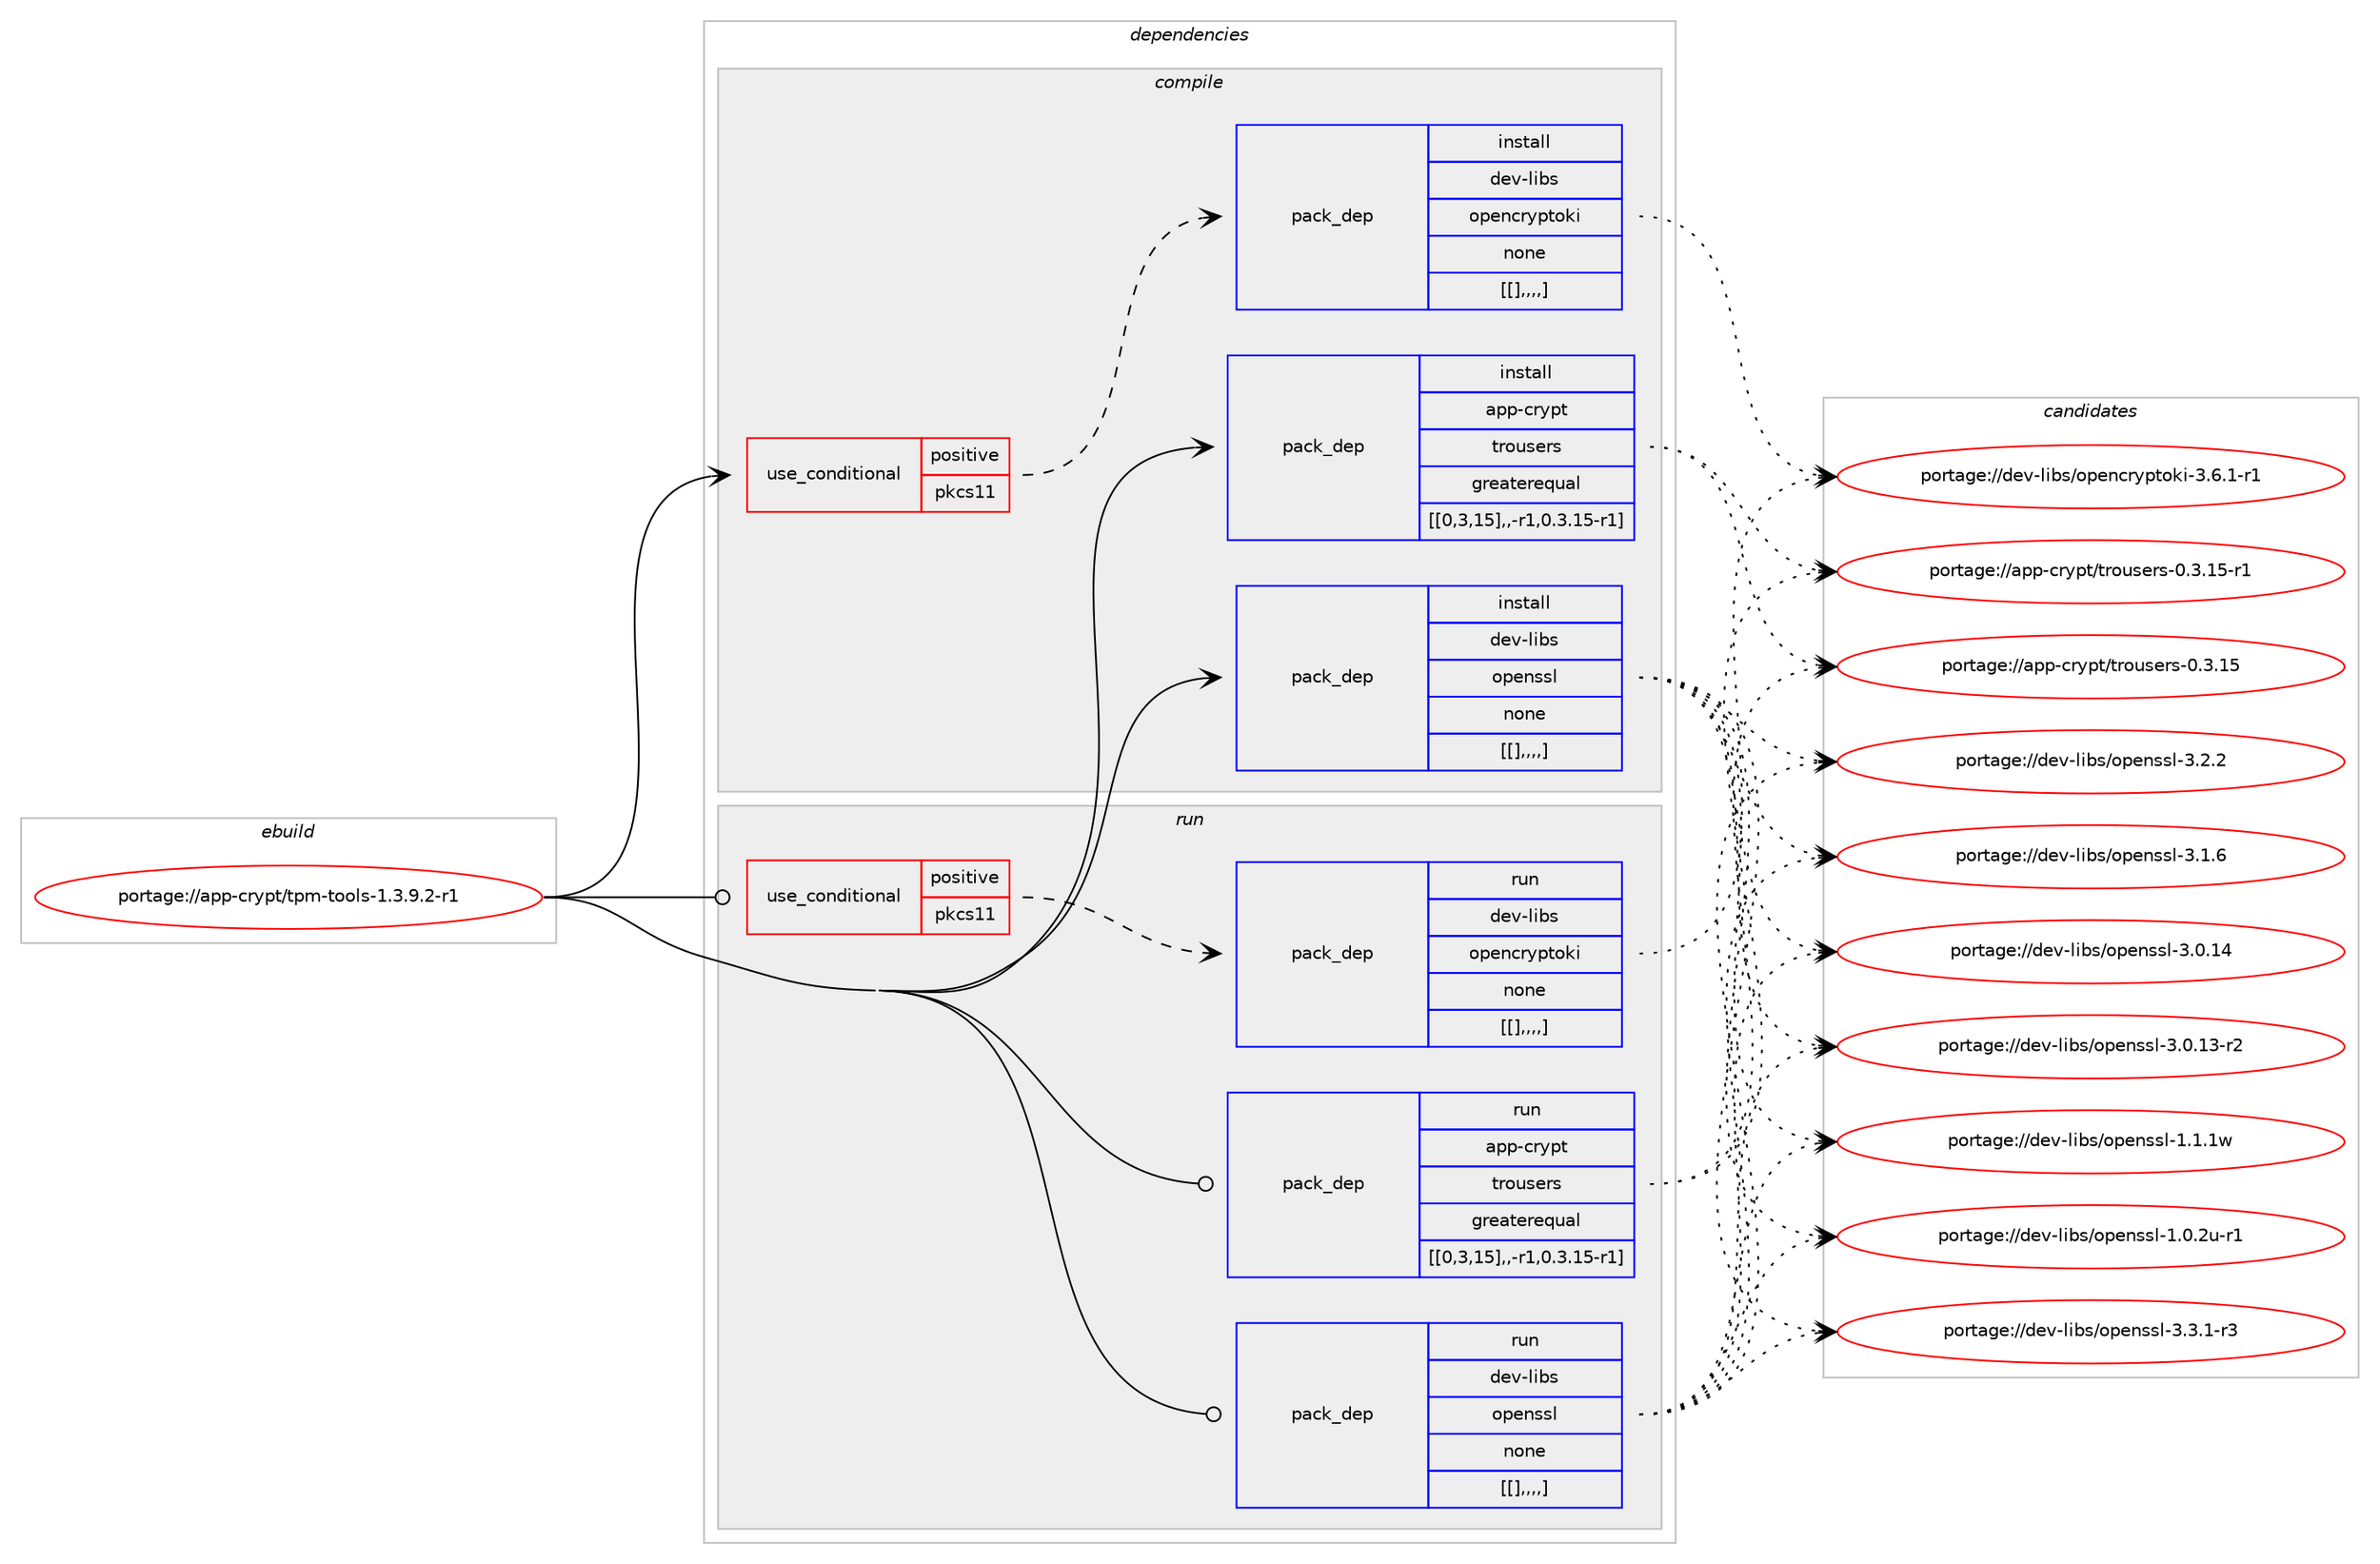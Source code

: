 digraph prolog {

# *************
# Graph options
# *************

newrank=true;
concentrate=true;
compound=true;
graph [rankdir=LR,fontname=Helvetica,fontsize=10,ranksep=1.5];#, ranksep=2.5, nodesep=0.2];
edge  [arrowhead=vee];
node  [fontname=Helvetica,fontsize=10];

# **********
# The ebuild
# **********

subgraph cluster_leftcol {
color=gray;
label=<<i>ebuild</i>>;
id [label="portage://app-crypt/tpm-tools-1.3.9.2-r1", color=red, width=4, href="../app-crypt/tpm-tools-1.3.9.2-r1.svg"];
}

# ****************
# The dependencies
# ****************

subgraph cluster_midcol {
color=gray;
label=<<i>dependencies</i>>;
subgraph cluster_compile {
fillcolor="#eeeeee";
style=filled;
label=<<i>compile</i>>;
subgraph cond3953 {
dependency14704 [label=<<TABLE BORDER="0" CELLBORDER="1" CELLSPACING="0" CELLPADDING="4"><TR><TD ROWSPAN="3" CELLPADDING="10">use_conditional</TD></TR><TR><TD>positive</TD></TR><TR><TD>pkcs11</TD></TR></TABLE>>, shape=none, color=red];
subgraph pack10665 {
dependency14705 [label=<<TABLE BORDER="0" CELLBORDER="1" CELLSPACING="0" CELLPADDING="4" WIDTH="220"><TR><TD ROWSPAN="6" CELLPADDING="30">pack_dep</TD></TR><TR><TD WIDTH="110">install</TD></TR><TR><TD>dev-libs</TD></TR><TR><TD>opencryptoki</TD></TR><TR><TD>none</TD></TR><TR><TD>[[],,,,]</TD></TR></TABLE>>, shape=none, color=blue];
}
dependency14704:e -> dependency14705:w [weight=20,style="dashed",arrowhead="vee"];
}
id:e -> dependency14704:w [weight=20,style="solid",arrowhead="vee"];
subgraph pack10666 {
dependency14706 [label=<<TABLE BORDER="0" CELLBORDER="1" CELLSPACING="0" CELLPADDING="4" WIDTH="220"><TR><TD ROWSPAN="6" CELLPADDING="30">pack_dep</TD></TR><TR><TD WIDTH="110">install</TD></TR><TR><TD>app-crypt</TD></TR><TR><TD>trousers</TD></TR><TR><TD>greaterequal</TD></TR><TR><TD>[[0,3,15],,-r1,0.3.15-r1]</TD></TR></TABLE>>, shape=none, color=blue];
}
id:e -> dependency14706:w [weight=20,style="solid",arrowhead="vee"];
subgraph pack10667 {
dependency14707 [label=<<TABLE BORDER="0" CELLBORDER="1" CELLSPACING="0" CELLPADDING="4" WIDTH="220"><TR><TD ROWSPAN="6" CELLPADDING="30">pack_dep</TD></TR><TR><TD WIDTH="110">install</TD></TR><TR><TD>dev-libs</TD></TR><TR><TD>openssl</TD></TR><TR><TD>none</TD></TR><TR><TD>[[],,,,]</TD></TR></TABLE>>, shape=none, color=blue];
}
id:e -> dependency14707:w [weight=20,style="solid",arrowhead="vee"];
}
subgraph cluster_compileandrun {
fillcolor="#eeeeee";
style=filled;
label=<<i>compile and run</i>>;
}
subgraph cluster_run {
fillcolor="#eeeeee";
style=filled;
label=<<i>run</i>>;
subgraph cond3954 {
dependency14708 [label=<<TABLE BORDER="0" CELLBORDER="1" CELLSPACING="0" CELLPADDING="4"><TR><TD ROWSPAN="3" CELLPADDING="10">use_conditional</TD></TR><TR><TD>positive</TD></TR><TR><TD>pkcs11</TD></TR></TABLE>>, shape=none, color=red];
subgraph pack10668 {
dependency14709 [label=<<TABLE BORDER="0" CELLBORDER="1" CELLSPACING="0" CELLPADDING="4" WIDTH="220"><TR><TD ROWSPAN="6" CELLPADDING="30">pack_dep</TD></TR><TR><TD WIDTH="110">run</TD></TR><TR><TD>dev-libs</TD></TR><TR><TD>opencryptoki</TD></TR><TR><TD>none</TD></TR><TR><TD>[[],,,,]</TD></TR></TABLE>>, shape=none, color=blue];
}
dependency14708:e -> dependency14709:w [weight=20,style="dashed",arrowhead="vee"];
}
id:e -> dependency14708:w [weight=20,style="solid",arrowhead="odot"];
subgraph pack10669 {
dependency14710 [label=<<TABLE BORDER="0" CELLBORDER="1" CELLSPACING="0" CELLPADDING="4" WIDTH="220"><TR><TD ROWSPAN="6" CELLPADDING="30">pack_dep</TD></TR><TR><TD WIDTH="110">run</TD></TR><TR><TD>app-crypt</TD></TR><TR><TD>trousers</TD></TR><TR><TD>greaterequal</TD></TR><TR><TD>[[0,3,15],,-r1,0.3.15-r1]</TD></TR></TABLE>>, shape=none, color=blue];
}
id:e -> dependency14710:w [weight=20,style="solid",arrowhead="odot"];
subgraph pack10670 {
dependency14711 [label=<<TABLE BORDER="0" CELLBORDER="1" CELLSPACING="0" CELLPADDING="4" WIDTH="220"><TR><TD ROWSPAN="6" CELLPADDING="30">pack_dep</TD></TR><TR><TD WIDTH="110">run</TD></TR><TR><TD>dev-libs</TD></TR><TR><TD>openssl</TD></TR><TR><TD>none</TD></TR><TR><TD>[[],,,,]</TD></TR></TABLE>>, shape=none, color=blue];
}
id:e -> dependency14711:w [weight=20,style="solid",arrowhead="odot"];
}
}

# **************
# The candidates
# **************

subgraph cluster_choices {
rank=same;
color=gray;
label=<<i>candidates</i>>;

subgraph choice10665 {
color=black;
nodesep=1;
choice100101118451081059811547111112101110991141211121161111071054551465446494511449 [label="portage://dev-libs/opencryptoki-3.6.1-r1", color=red, width=4,href="../dev-libs/opencryptoki-3.6.1-r1.svg"];
dependency14705:e -> choice100101118451081059811547111112101110991141211121161111071054551465446494511449:w [style=dotted,weight="100"];
}
subgraph choice10666 {
color=black;
nodesep=1;
choice97112112459911412111211647116114111117115101114115454846514649534511449 [label="portage://app-crypt/trousers-0.3.15-r1", color=red, width=4,href="../app-crypt/trousers-0.3.15-r1.svg"];
choice9711211245991141211121164711611411111711510111411545484651464953 [label="portage://app-crypt/trousers-0.3.15", color=red, width=4,href="../app-crypt/trousers-0.3.15.svg"];
dependency14706:e -> choice97112112459911412111211647116114111117115101114115454846514649534511449:w [style=dotted,weight="100"];
dependency14706:e -> choice9711211245991141211121164711611411111711510111411545484651464953:w [style=dotted,weight="100"];
}
subgraph choice10667 {
color=black;
nodesep=1;
choice1001011184510810598115471111121011101151151084551465146494511451 [label="portage://dev-libs/openssl-3.3.1-r3", color=red, width=4,href="../dev-libs/openssl-3.3.1-r3.svg"];
choice100101118451081059811547111112101110115115108455146504650 [label="portage://dev-libs/openssl-3.2.2", color=red, width=4,href="../dev-libs/openssl-3.2.2.svg"];
choice100101118451081059811547111112101110115115108455146494654 [label="portage://dev-libs/openssl-3.1.6", color=red, width=4,href="../dev-libs/openssl-3.1.6.svg"];
choice10010111845108105981154711111210111011511510845514648464952 [label="portage://dev-libs/openssl-3.0.14", color=red, width=4,href="../dev-libs/openssl-3.0.14.svg"];
choice100101118451081059811547111112101110115115108455146484649514511450 [label="portage://dev-libs/openssl-3.0.13-r2", color=red, width=4,href="../dev-libs/openssl-3.0.13-r2.svg"];
choice100101118451081059811547111112101110115115108454946494649119 [label="portage://dev-libs/openssl-1.1.1w", color=red, width=4,href="../dev-libs/openssl-1.1.1w.svg"];
choice1001011184510810598115471111121011101151151084549464846501174511449 [label="portage://dev-libs/openssl-1.0.2u-r1", color=red, width=4,href="../dev-libs/openssl-1.0.2u-r1.svg"];
dependency14707:e -> choice1001011184510810598115471111121011101151151084551465146494511451:w [style=dotted,weight="100"];
dependency14707:e -> choice100101118451081059811547111112101110115115108455146504650:w [style=dotted,weight="100"];
dependency14707:e -> choice100101118451081059811547111112101110115115108455146494654:w [style=dotted,weight="100"];
dependency14707:e -> choice10010111845108105981154711111210111011511510845514648464952:w [style=dotted,weight="100"];
dependency14707:e -> choice100101118451081059811547111112101110115115108455146484649514511450:w [style=dotted,weight="100"];
dependency14707:e -> choice100101118451081059811547111112101110115115108454946494649119:w [style=dotted,weight="100"];
dependency14707:e -> choice1001011184510810598115471111121011101151151084549464846501174511449:w [style=dotted,weight="100"];
}
subgraph choice10668 {
color=black;
nodesep=1;
choice100101118451081059811547111112101110991141211121161111071054551465446494511449 [label="portage://dev-libs/opencryptoki-3.6.1-r1", color=red, width=4,href="../dev-libs/opencryptoki-3.6.1-r1.svg"];
dependency14709:e -> choice100101118451081059811547111112101110991141211121161111071054551465446494511449:w [style=dotted,weight="100"];
}
subgraph choice10669 {
color=black;
nodesep=1;
choice97112112459911412111211647116114111117115101114115454846514649534511449 [label="portage://app-crypt/trousers-0.3.15-r1", color=red, width=4,href="../app-crypt/trousers-0.3.15-r1.svg"];
choice9711211245991141211121164711611411111711510111411545484651464953 [label="portage://app-crypt/trousers-0.3.15", color=red, width=4,href="../app-crypt/trousers-0.3.15.svg"];
dependency14710:e -> choice97112112459911412111211647116114111117115101114115454846514649534511449:w [style=dotted,weight="100"];
dependency14710:e -> choice9711211245991141211121164711611411111711510111411545484651464953:w [style=dotted,weight="100"];
}
subgraph choice10670 {
color=black;
nodesep=1;
choice1001011184510810598115471111121011101151151084551465146494511451 [label="portage://dev-libs/openssl-3.3.1-r3", color=red, width=4,href="../dev-libs/openssl-3.3.1-r3.svg"];
choice100101118451081059811547111112101110115115108455146504650 [label="portage://dev-libs/openssl-3.2.2", color=red, width=4,href="../dev-libs/openssl-3.2.2.svg"];
choice100101118451081059811547111112101110115115108455146494654 [label="portage://dev-libs/openssl-3.1.6", color=red, width=4,href="../dev-libs/openssl-3.1.6.svg"];
choice10010111845108105981154711111210111011511510845514648464952 [label="portage://dev-libs/openssl-3.0.14", color=red, width=4,href="../dev-libs/openssl-3.0.14.svg"];
choice100101118451081059811547111112101110115115108455146484649514511450 [label="portage://dev-libs/openssl-3.0.13-r2", color=red, width=4,href="../dev-libs/openssl-3.0.13-r2.svg"];
choice100101118451081059811547111112101110115115108454946494649119 [label="portage://dev-libs/openssl-1.1.1w", color=red, width=4,href="../dev-libs/openssl-1.1.1w.svg"];
choice1001011184510810598115471111121011101151151084549464846501174511449 [label="portage://dev-libs/openssl-1.0.2u-r1", color=red, width=4,href="../dev-libs/openssl-1.0.2u-r1.svg"];
dependency14711:e -> choice1001011184510810598115471111121011101151151084551465146494511451:w [style=dotted,weight="100"];
dependency14711:e -> choice100101118451081059811547111112101110115115108455146504650:w [style=dotted,weight="100"];
dependency14711:e -> choice100101118451081059811547111112101110115115108455146494654:w [style=dotted,weight="100"];
dependency14711:e -> choice10010111845108105981154711111210111011511510845514648464952:w [style=dotted,weight="100"];
dependency14711:e -> choice100101118451081059811547111112101110115115108455146484649514511450:w [style=dotted,weight="100"];
dependency14711:e -> choice100101118451081059811547111112101110115115108454946494649119:w [style=dotted,weight="100"];
dependency14711:e -> choice1001011184510810598115471111121011101151151084549464846501174511449:w [style=dotted,weight="100"];
}
}

}
